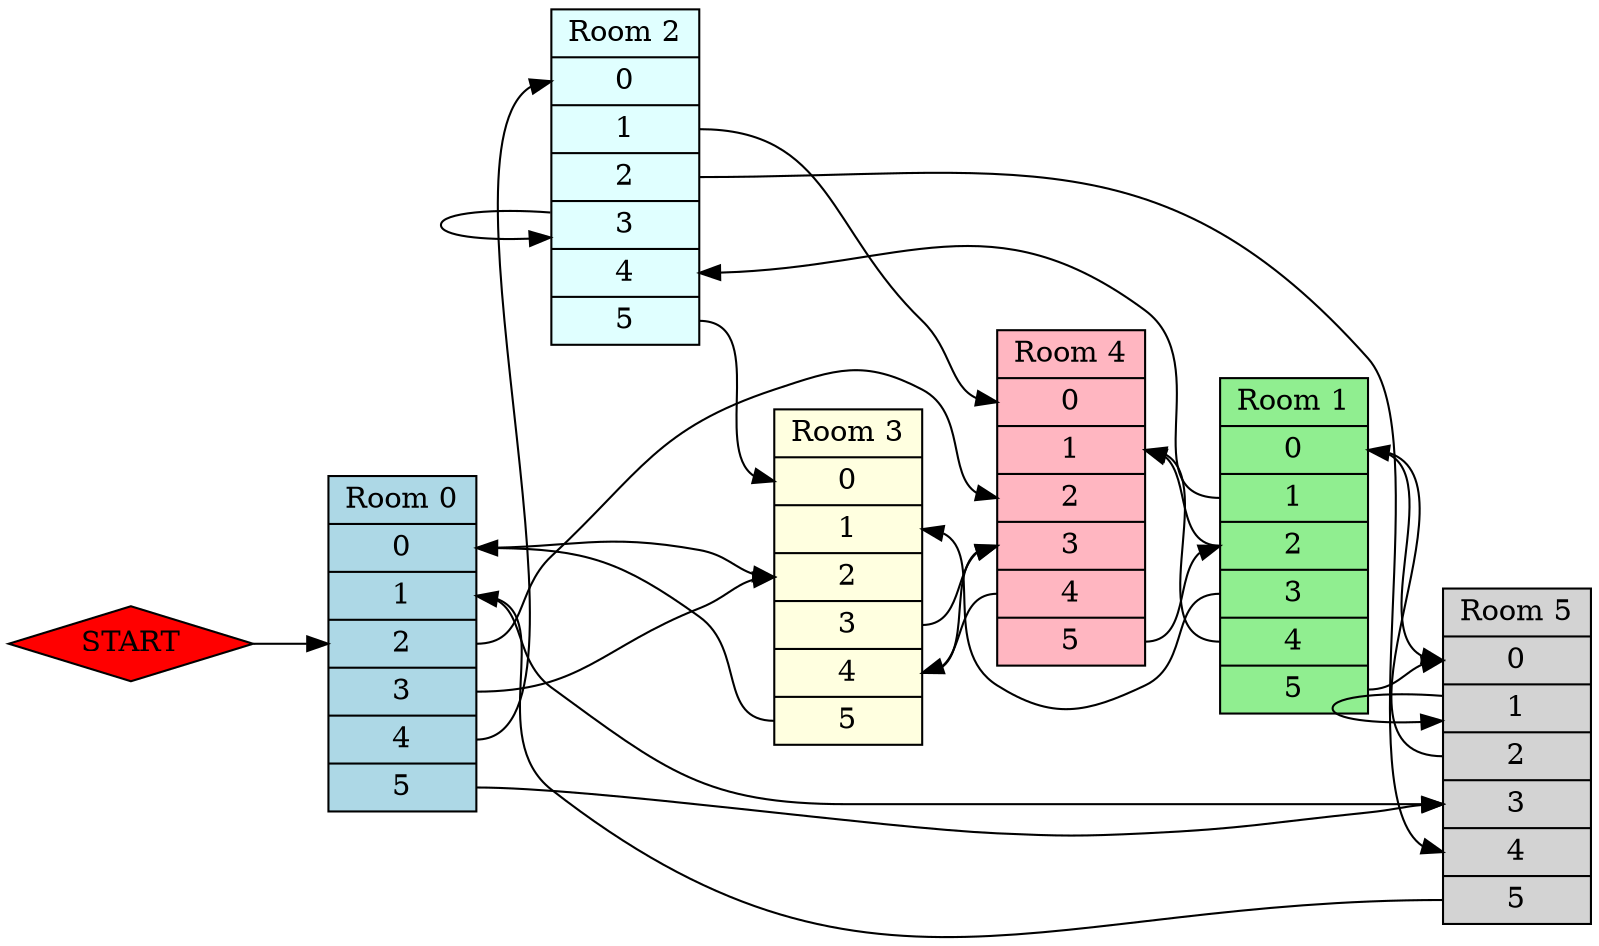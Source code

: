 digraph RoomConnections {
    rankdir=LR;
    
    // Each room has exactly 6 doors (0-5) shown as record shape
    room0 [label="Room 0|<d0>0|<d1>1|<d2>2|<d3>3|<d4>4|<d5>5" shape=record style=filled fillcolor=lightblue];
    room1 [label="Room 1|<d0>0|<d1>1|<d2>2|<d3>3|<d4>4|<d5>5" shape=record style=filled fillcolor=lightgreen];
    room2 [label="Room 2|<d0>0|<d1>1|<d2>2|<d3>3|<d4>4|<d5>5" shape=record style=filled fillcolor=lightcyan];
    room3 [label="Room 3|<d0>0|<d1>1|<d2>2|<d3>3|<d4>4|<d5>5" shape=record style=filled fillcolor=lightyellow];
    room4 [label="Room 4|<d0>0|<d1>1|<d2>2|<d3>3|<d4>4|<d5>5" shape=record style=filled fillcolor=lightpink];
    room5 [label="Room 5|<d0>0|<d1>1|<d2>2|<d3>3|<d4>4|<d5>5" shape=record style=filled fillcolor=lightgray];
    
    // Starting room indicator
    start [label="START" shape=diamond style=filled fillcolor=red];
    start -> room0;
    
    // Door-to-door connections from 06-primus-v2.json
    room0:d0 -> room3:d2;
    room0:d1 -> room5:d3;
    room0:d2 -> room4:d2;
    room0:d3 -> room3:d2;
    room0:d4 -> room2:d0;
    room0:d5 -> room5:d3;
    room1:d0 -> room5:d0;
    room1:d1 -> room2:d4;
    room1:d2 -> room4:d1;
    room1:d3 -> room3:d1;
    room1:d4 -> room4:d1;
    room1:d5 -> room5:d0;
    room2:d1 -> room4:d0;
    room2:d2 -> room5:d4;
    room2:d3 -> room2:d3;  // self-loop
    room2:d5 -> room3:d0;
    room3:d3 -> room4:d3;
    room3:d4 -> room4:d3;
    room3:d5 -> room0:d0;
    room4:d4 -> room3:d4;
    room4:d5 -> room1:d2;
    room5:d1 -> room5:d1;  // self-loop
    room5:d2 -> room1:d0;
    room5:d5 -> room0:d1;
}